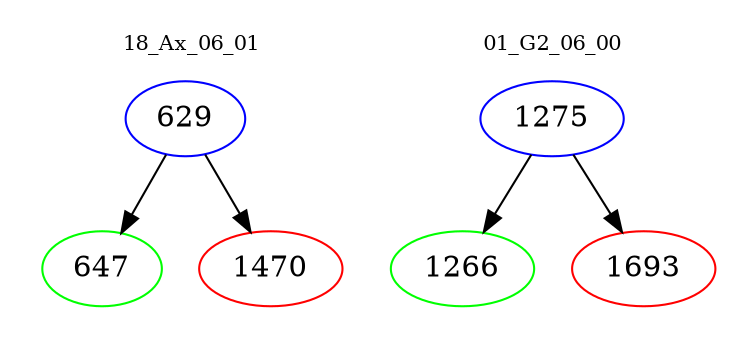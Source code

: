 digraph{
subgraph cluster_0 {
color = white
label = "18_Ax_06_01";
fontsize=10;
T0_629 [label="629", color="blue"]
T0_629 -> T0_647 [color="black"]
T0_647 [label="647", color="green"]
T0_629 -> T0_1470 [color="black"]
T0_1470 [label="1470", color="red"]
}
subgraph cluster_1 {
color = white
label = "01_G2_06_00";
fontsize=10;
T1_1275 [label="1275", color="blue"]
T1_1275 -> T1_1266 [color="black"]
T1_1266 [label="1266", color="green"]
T1_1275 -> T1_1693 [color="black"]
T1_1693 [label="1693", color="red"]
}
}
